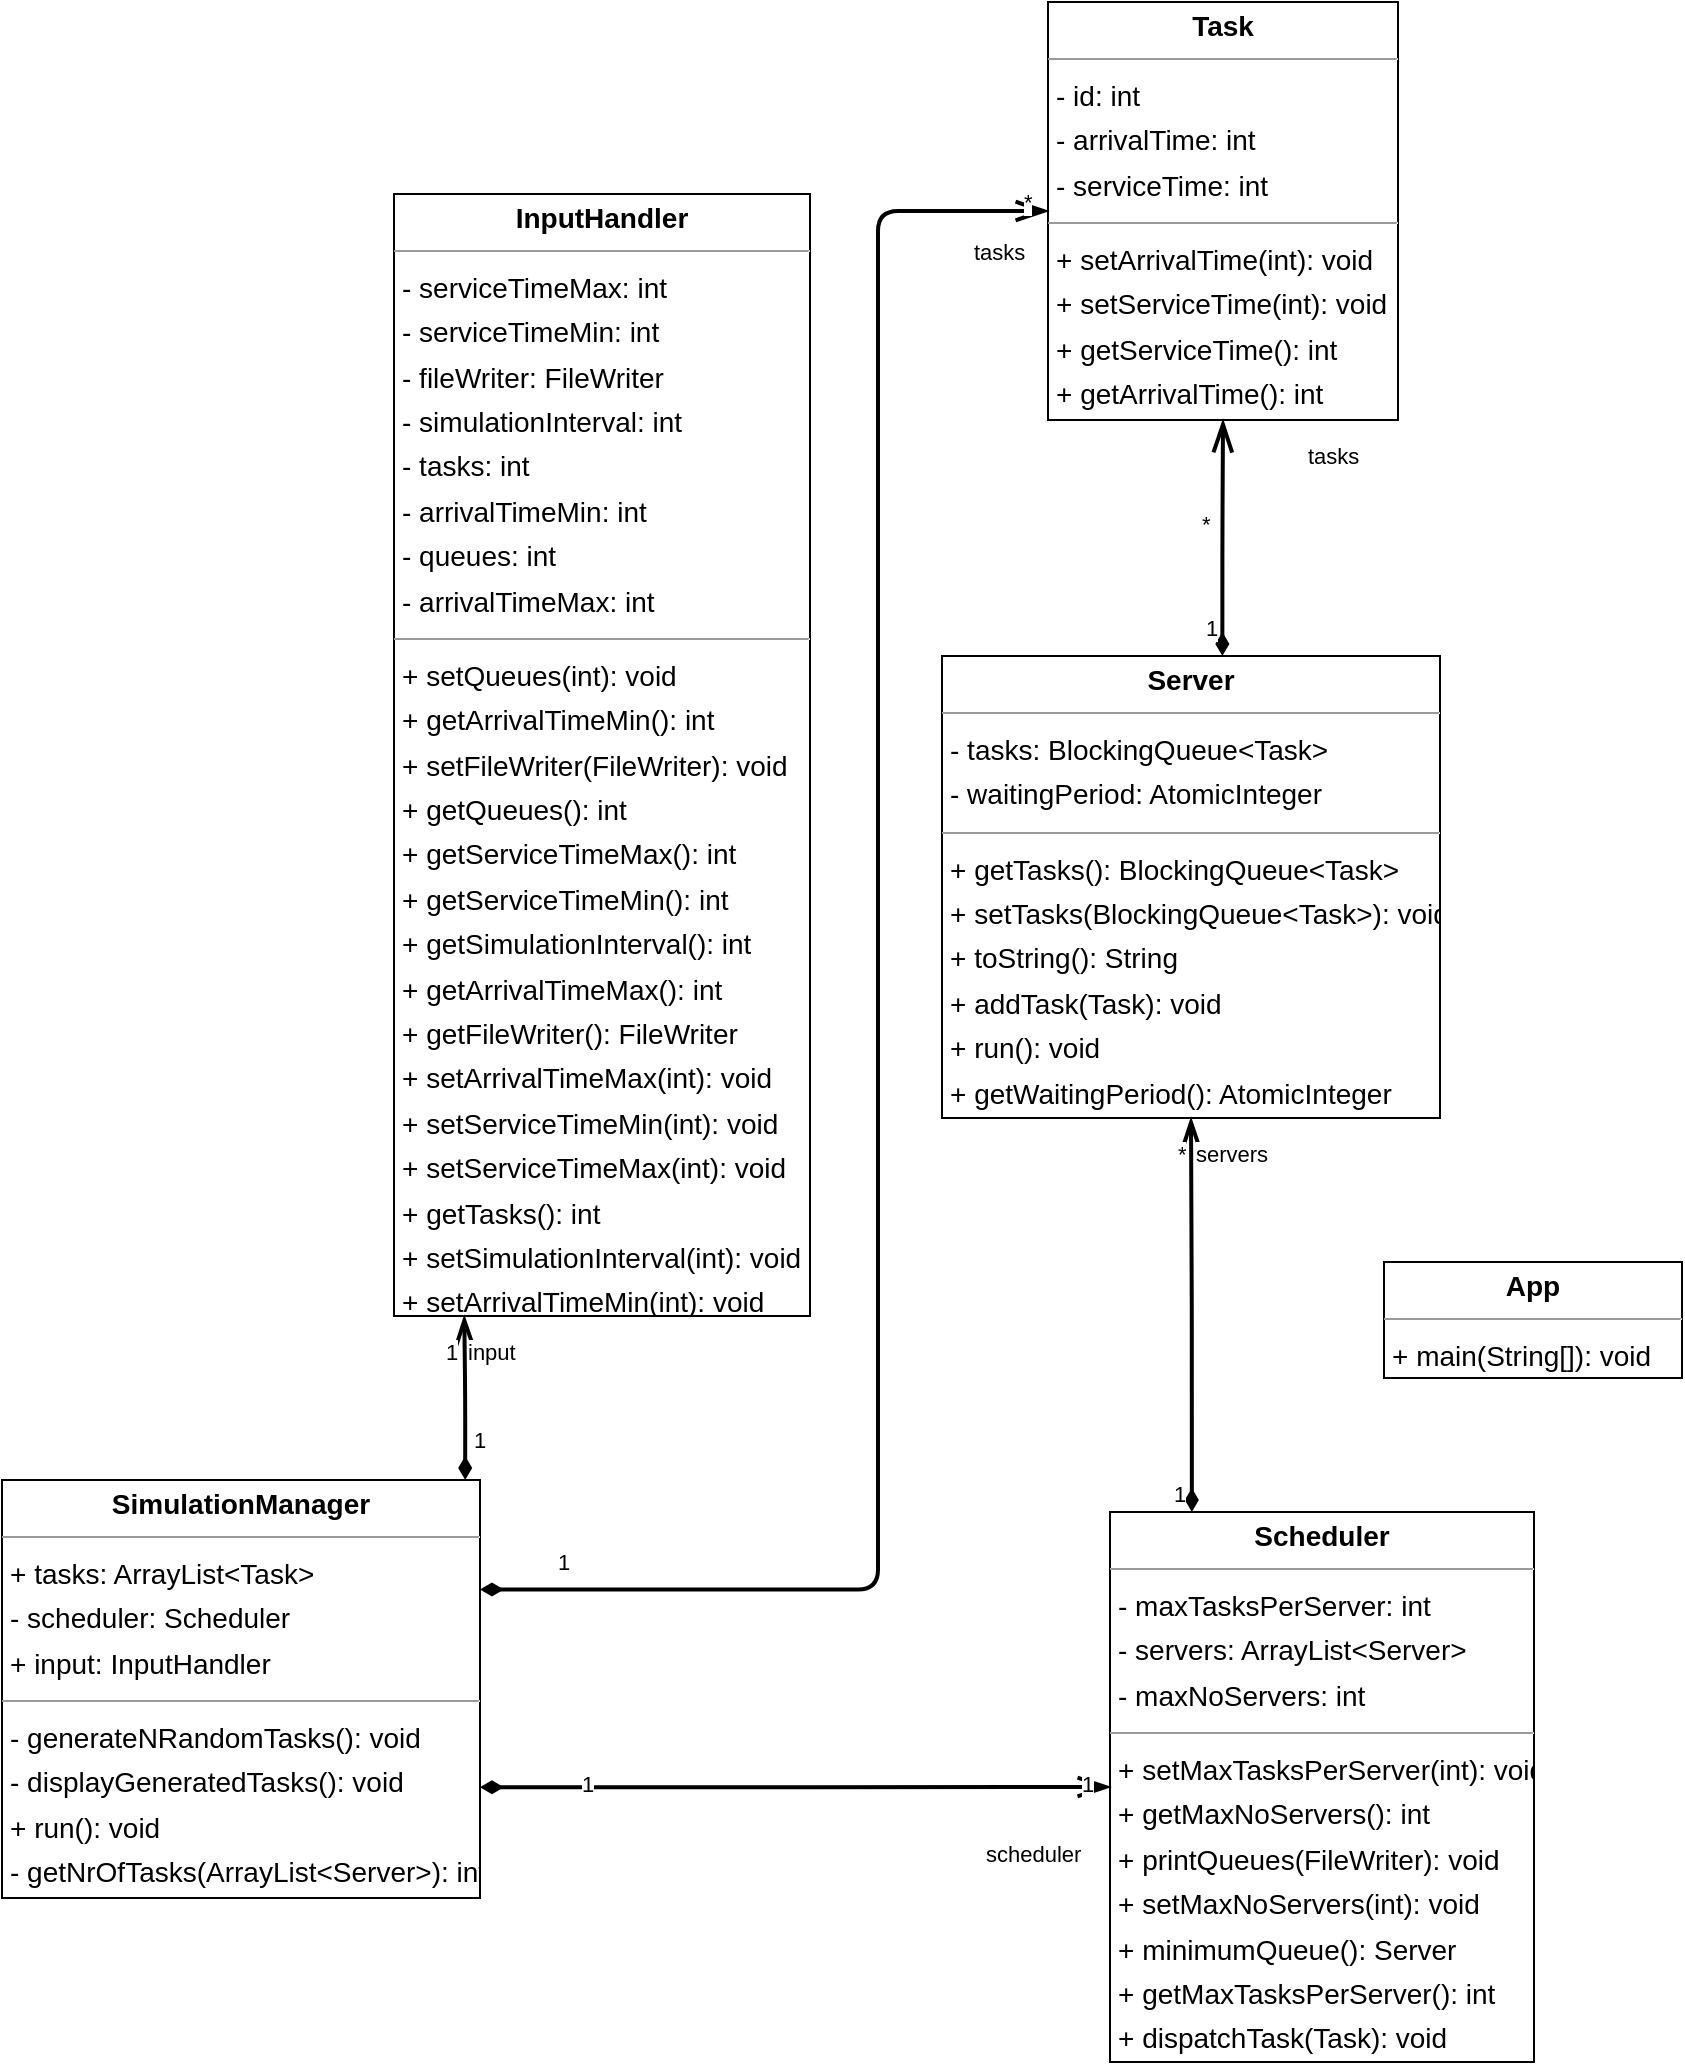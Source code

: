 <mxfile version="21.3.6" type="device">
  <diagram id="-kNtIhn91phltAwalVCA" name="Page-1">
    <mxGraphModel dx="2234" dy="1164" grid="1" gridSize="10" guides="1" tooltips="1" connect="1" arrows="1" fold="1" page="0" pageScale="1" pageWidth="827" pageHeight="1169" background="none" math="0" shadow="0">
      <root>
        <mxCell id="0" />
        <mxCell id="1" parent="0" />
        <mxCell id="node1" value="&lt;p style=&quot;margin:0px;margin-top:4px;text-align:center;&quot;&gt;&lt;b&gt;App&lt;/b&gt;&lt;/p&gt;&lt;hr size=&quot;1&quot;/&gt;&lt;p style=&quot;margin:0 0 0 4px;line-height:1.6;&quot;&gt;+ main(String[]): void&lt;/p&gt;" style="verticalAlign=top;align=left;overflow=fill;fontSize=14;fontFamily=Helvetica;html=1;rounded=0;shadow=0;comic=0;labelBackgroundColor=none;strokeWidth=1;" parent="1" vertex="1">
          <mxGeometry x="275" y="549" width="149" height="58" as="geometry" />
        </mxCell>
        <mxCell id="node4" value="&lt;p style=&quot;margin:0px;margin-top:4px;text-align:center;&quot;&gt;&lt;b&gt;InputHandler&lt;/b&gt;&lt;/p&gt;&lt;hr size=&quot;1&quot;/&gt;&lt;p style=&quot;margin:0 0 0 4px;line-height:1.6;&quot;&gt;- serviceTimeMax: int&lt;br/&gt;- serviceTimeMin: int&lt;br/&gt;- fileWriter: FileWriter&lt;br/&gt;- simulationInterval: int&lt;br/&gt;- tasks: int&lt;br/&gt;- arrivalTimeMin: int&lt;br/&gt;- queues: int&lt;br/&gt;- arrivalTimeMax: int&lt;/p&gt;&lt;hr size=&quot;1&quot;/&gt;&lt;p style=&quot;margin:0 0 0 4px;line-height:1.6;&quot;&gt;+ setQueues(int): void&lt;br/&gt;+ getArrivalTimeMin(): int&lt;br/&gt;+ setFileWriter(FileWriter): void&lt;br/&gt;+ getQueues(): int&lt;br/&gt;+ getServiceTimeMax(): int&lt;br/&gt;+ getServiceTimeMin(): int&lt;br/&gt;+ getSimulationInterval(): int&lt;br/&gt;+ getArrivalTimeMax(): int&lt;br/&gt;+ getFileWriter(): FileWriter&lt;br/&gt;+ setArrivalTimeMax(int): void&lt;br/&gt;+ setServiceTimeMin(int): void&lt;br/&gt;+ setServiceTimeMax(int): void&lt;br/&gt;+ getTasks(): int&lt;br/&gt;+ setSimulationInterval(int): void&lt;br/&gt;+ setArrivalTimeMin(int): void&lt;br/&gt;+ setTasks(int): void&lt;/p&gt;" style="verticalAlign=top;align=left;overflow=fill;fontSize=14;fontFamily=Helvetica;html=1;rounded=0;shadow=0;comic=0;labelBackgroundColor=none;strokeWidth=1;" parent="1" vertex="1">
          <mxGeometry x="-220" y="15" width="208" height="561" as="geometry" />
        </mxCell>
        <mxCell id="node2" value="&lt;p style=&quot;margin:0px;margin-top:4px;text-align:center;&quot;&gt;&lt;b&gt;Scheduler&lt;/b&gt;&lt;/p&gt;&lt;hr size=&quot;1&quot;/&gt;&lt;p style=&quot;margin:0 0 0 4px;line-height:1.6;&quot;&gt;- maxTasksPerServer: int&lt;br/&gt;- servers: ArrayList&amp;lt;Server&amp;gt;&lt;br/&gt;- maxNoServers: int&lt;/p&gt;&lt;hr size=&quot;1&quot;/&gt;&lt;p style=&quot;margin:0 0 0 4px;line-height:1.6;&quot;&gt;+ setMaxTasksPerServer(int): void&lt;br/&gt;+ getMaxNoServers(): int&lt;br/&gt;+ printQueues(FileWriter): void&lt;br/&gt;+ setMaxNoServers(int): void&lt;br/&gt;+ minimumQueue(): Server&lt;br/&gt;+ getMaxTasksPerServer(): int&lt;br/&gt;+ dispatchTask(Task): void&lt;br/&gt;+ getServers(): ArrayList&amp;lt;Server&amp;gt;&lt;/p&gt;" style="verticalAlign=top;align=left;overflow=fill;fontSize=14;fontFamily=Helvetica;html=1;rounded=0;shadow=0;comic=0;labelBackgroundColor=none;strokeWidth=1;" parent="1" vertex="1">
          <mxGeometry x="138" y="674" width="212" height="275" as="geometry" />
        </mxCell>
        <mxCell id="node5" value="&lt;p style=&quot;margin:0px;margin-top:4px;text-align:center;&quot;&gt;&lt;b&gt;Server&lt;/b&gt;&lt;/p&gt;&lt;hr size=&quot;1&quot;/&gt;&lt;p style=&quot;margin:0 0 0 4px;line-height:1.6;&quot;&gt;- tasks: BlockingQueue&amp;lt;Task&amp;gt;&lt;br/&gt;- waitingPeriod: AtomicInteger&lt;/p&gt;&lt;hr size=&quot;1&quot;/&gt;&lt;p style=&quot;margin:0 0 0 4px;line-height:1.6;&quot;&gt;+ getTasks(): BlockingQueue&amp;lt;Task&amp;gt;&lt;br/&gt;+ setTasks(BlockingQueue&amp;lt;Task&amp;gt;): void&lt;br/&gt;+ toString(): String&lt;br/&gt;+ addTask(Task): void&lt;br/&gt;+ run(): void&lt;br/&gt;+ getWaitingPeriod(): AtomicInteger&lt;br/&gt;+ setWaitingPeriod(AtomicInteger): void&lt;/p&gt;" style="verticalAlign=top;align=left;overflow=fill;fontSize=14;fontFamily=Helvetica;html=1;rounded=0;shadow=0;comic=0;labelBackgroundColor=none;strokeWidth=1;" parent="1" vertex="1">
          <mxGeometry x="54" y="246" width="249" height="231" as="geometry" />
        </mxCell>
        <mxCell id="node0" value="&lt;p style=&quot;margin:0px;margin-top:4px;text-align:center;&quot;&gt;&lt;b&gt;SimulationManager&lt;/b&gt;&lt;/p&gt;&lt;hr size=&quot;1&quot;/&gt;&lt;p style=&quot;margin:0 0 0 4px;line-height:1.6;&quot;&gt;+ tasks: ArrayList&amp;lt;Task&amp;gt;&lt;br/&gt;- scheduler: Scheduler&lt;br/&gt;+ input: InputHandler&lt;/p&gt;&lt;hr size=&quot;1&quot;/&gt;&lt;p style=&quot;margin:0 0 0 4px;line-height:1.6;&quot;&gt;- generateNRandomTasks(): void&lt;br/&gt;- displayGeneratedTasks(): void&lt;br/&gt;+ run(): void&lt;br/&gt;- getNrOfTasks(ArrayList&amp;lt;Server&amp;gt;): int&lt;br/&gt;- onClose(int, int, int): void&lt;/p&gt;" style="verticalAlign=top;align=left;overflow=fill;fontSize=14;fontFamily=Helvetica;html=1;rounded=0;shadow=0;comic=0;labelBackgroundColor=none;strokeWidth=1;" parent="1" vertex="1">
          <mxGeometry x="-416" y="658" width="239" height="209" as="geometry" />
        </mxCell>
        <mxCell id="node3" value="&lt;p style=&quot;margin:0px;margin-top:4px;text-align:center;&quot;&gt;&lt;b&gt;Task&lt;/b&gt;&lt;/p&gt;&lt;hr size=&quot;1&quot;/&gt;&lt;p style=&quot;margin:0 0 0 4px;line-height:1.6;&quot;&gt;- id: int&lt;br/&gt;- arrivalTime: int&lt;br/&gt;- serviceTime: int&lt;/p&gt;&lt;hr size=&quot;1&quot;/&gt;&lt;p style=&quot;margin:0 0 0 4px;line-height:1.6;&quot;&gt;+ setArrivalTime(int): void&lt;br/&gt;+ setServiceTime(int): void&lt;br/&gt;+ getServiceTime(): int&lt;br/&gt;+ getArrivalTime(): int&lt;br/&gt;+ toString(): String&lt;/p&gt;" style="verticalAlign=top;align=left;overflow=fill;fontSize=14;fontFamily=Helvetica;html=1;rounded=0;shadow=0;comic=0;labelBackgroundColor=none;strokeWidth=1;" parent="1" vertex="1">
          <mxGeometry x="107" y="-81" width="175" height="209" as="geometry" />
        </mxCell>
        <mxCell id="edge0" value="" style="html=1;rounded=1;edgeStyle=orthogonalEdgeStyle;dashed=0;startArrow=diamondThin;endArrow=openThin;endSize=12;strokeColor=#000000;exitX=0.193;exitY=0.000;exitDx=0;exitDy=0;entryX=0.500;entryY=1.000;entryDx=0;entryDy=0;startFill=1;strokeWidth=2;" parent="1" source="node2" target="node5" edge="1">
          <mxGeometry width="50" height="50" relative="1" as="geometry">
            <Array as="points" />
          </mxGeometry>
        </mxCell>
        <mxCell id="label0" value="1" style="edgeLabel;resizable=0;html=1;align=left;verticalAlign=top;strokeColor=default;" parent="edge0" vertex="1" connectable="0">
          <mxGeometry x="168" y="652" as="geometry" />
        </mxCell>
        <mxCell id="label4" value="*" style="edgeLabel;resizable=0;html=1;align=left;verticalAlign=top;strokeColor=default;" parent="edge0" vertex="1" connectable="0">
          <mxGeometry x="170" y="482" as="geometry" />
        </mxCell>
        <mxCell id="label5" value="servers" style="edgeLabel;resizable=0;html=1;align=left;verticalAlign=top;strokeColor=default;" parent="edge0" vertex="1" connectable="0">
          <mxGeometry x="179" y="482" as="geometry" />
        </mxCell>
        <mxCell id="edge4" value="" style="html=1;rounded=1;edgeStyle=orthogonalEdgeStyle;dashed=0;startArrow=diamondThin;endArrow=openThin;endSize=12;strokeColor=#000000;exitX=0.563;exitY=0.000;exitDx=0;exitDy=0;entryX=0.500;entryY=1.000;entryDx=0;entryDy=0;startFill=1;strokeWidth=2;" parent="1" source="node5" target="node3" edge="1">
          <mxGeometry width="50" height="50" relative="1" as="geometry">
            <Array as="points" />
          </mxGeometry>
        </mxCell>
        <mxCell id="label24" value="1" style="edgeLabel;resizable=0;html=1;align=left;verticalAlign=top;strokeColor=default;" parent="edge4" vertex="1" connectable="0">
          <mxGeometry x="184" y="219" as="geometry" />
        </mxCell>
        <mxCell id="label28" value="*" style="edgeLabel;resizable=0;html=1;align=left;verticalAlign=top;strokeColor=default;" parent="edge4" vertex="1" connectable="0">
          <mxGeometry x="182" y="167" as="geometry" />
        </mxCell>
        <mxCell id="label29" value="tasks" style="edgeLabel;resizable=0;html=1;align=left;verticalAlign=top;strokeColor=default;" parent="edge4" vertex="1" connectable="0">
          <mxGeometry x="235" y="133" as="geometry" />
        </mxCell>
        <mxCell id="edge3" value="" style="html=1;rounded=1;edgeStyle=orthogonalEdgeStyle;dashed=0;startArrow=diamondThin;endArrow=openThin;endSize=12;strokeColor=#000000;exitX=0.969;exitY=0.000;exitDx=0;exitDy=0;entryX=0.169;entryY=1.000;entryDx=0;entryDy=0;startFill=1;strokeWidth=2;" parent="1" source="node0" target="node4" edge="1">
          <mxGeometry width="50" height="50" relative="1" as="geometry">
            <Array as="points" />
          </mxGeometry>
        </mxCell>
        <mxCell id="label18" value="1" style="edgeLabel;resizable=0;html=1;align=left;verticalAlign=top;strokeColor=default;" parent="edge3" vertex="1" connectable="0">
          <mxGeometry x="-182" y="625" as="geometry" />
        </mxCell>
        <mxCell id="label22" value="1" style="edgeLabel;resizable=0;html=1;align=left;verticalAlign=top;strokeColor=default;" parent="edge3" vertex="1" connectable="0">
          <mxGeometry x="-196" y="581" as="geometry" />
        </mxCell>
        <mxCell id="label23" value="input" style="edgeLabel;resizable=0;html=1;align=left;verticalAlign=top;strokeColor=default;" parent="edge3" vertex="1" connectable="0">
          <mxGeometry x="-185" y="581" as="geometry" />
        </mxCell>
        <mxCell id="edge2" value="" style="html=1;rounded=1;edgeStyle=orthogonalEdgeStyle;dashed=0;startArrow=diamondThin;endArrow=openThin;endSize=12;strokeColor=#000000;exitX=1.000;exitY=0.735;exitDx=0;exitDy=0;entryX=0.000;entryY=0.500;entryDx=0;entryDy=0;startFill=1;strokeWidth=2;" parent="1" source="node0" target="node2" edge="1">
          <mxGeometry width="50" height="50" relative="1" as="geometry">
            <Array as="points" />
          </mxGeometry>
        </mxCell>
        <mxCell id="label12" value="1" style="edgeLabel;resizable=0;html=1;align=left;verticalAlign=top;strokeColor=default;" parent="edge2" vertex="1" connectable="0">
          <mxGeometry x="-128" y="797" as="geometry" />
        </mxCell>
        <mxCell id="label16" value="1" style="edgeLabel;resizable=0;html=1;align=left;verticalAlign=top;strokeColor=default;" parent="edge2" vertex="1" connectable="0">
          <mxGeometry x="122" y="797" as="geometry" />
        </mxCell>
        <mxCell id="label17" value="scheduler" style="edgeLabel;resizable=0;html=1;align=left;verticalAlign=top;strokeColor=default;" parent="edge2" vertex="1" connectable="0">
          <mxGeometry x="74" y="832" as="geometry" />
        </mxCell>
        <mxCell id="edge1" value="" style="html=1;rounded=1;edgeStyle=orthogonalEdgeStyle;dashed=0;startArrow=diamondThin;endArrow=openThin;endSize=12;strokeColor=#000000;exitX=1.000;exitY=0.262;exitDx=0;exitDy=0;entryX=0.000;entryY=0.500;entryDx=0;entryDy=0;startFill=1;strokeWidth=2;" parent="1" source="node0" target="node3" edge="1">
          <mxGeometry width="50" height="50" relative="1" as="geometry">
            <Array as="points">
              <mxPoint x="22" y="713" />
              <mxPoint x="22" y="23" />
            </Array>
          </mxGeometry>
        </mxCell>
        <mxCell id="label6" value="1" style="edgeLabel;resizable=0;html=1;align=left;verticalAlign=top;strokeColor=default;" parent="edge1" vertex="1" connectable="0">
          <mxGeometry x="8" y="129" as="geometry">
            <mxPoint x="-148" y="557" as="offset" />
          </mxGeometry>
        </mxCell>
        <mxCell id="label10" value="*" style="edgeLabel;resizable=0;html=1;align=left;verticalAlign=top;strokeColor=default;" parent="edge1" vertex="1" connectable="0">
          <mxGeometry x="93" y="6" as="geometry" />
        </mxCell>
        <mxCell id="label11" value="tasks" style="edgeLabel;resizable=0;html=1;align=left;verticalAlign=top;strokeColor=default;" parent="edge1" vertex="1" connectable="0">
          <mxGeometry x="68" y="31" as="geometry" />
        </mxCell>
      </root>
    </mxGraphModel>
  </diagram>
</mxfile>
